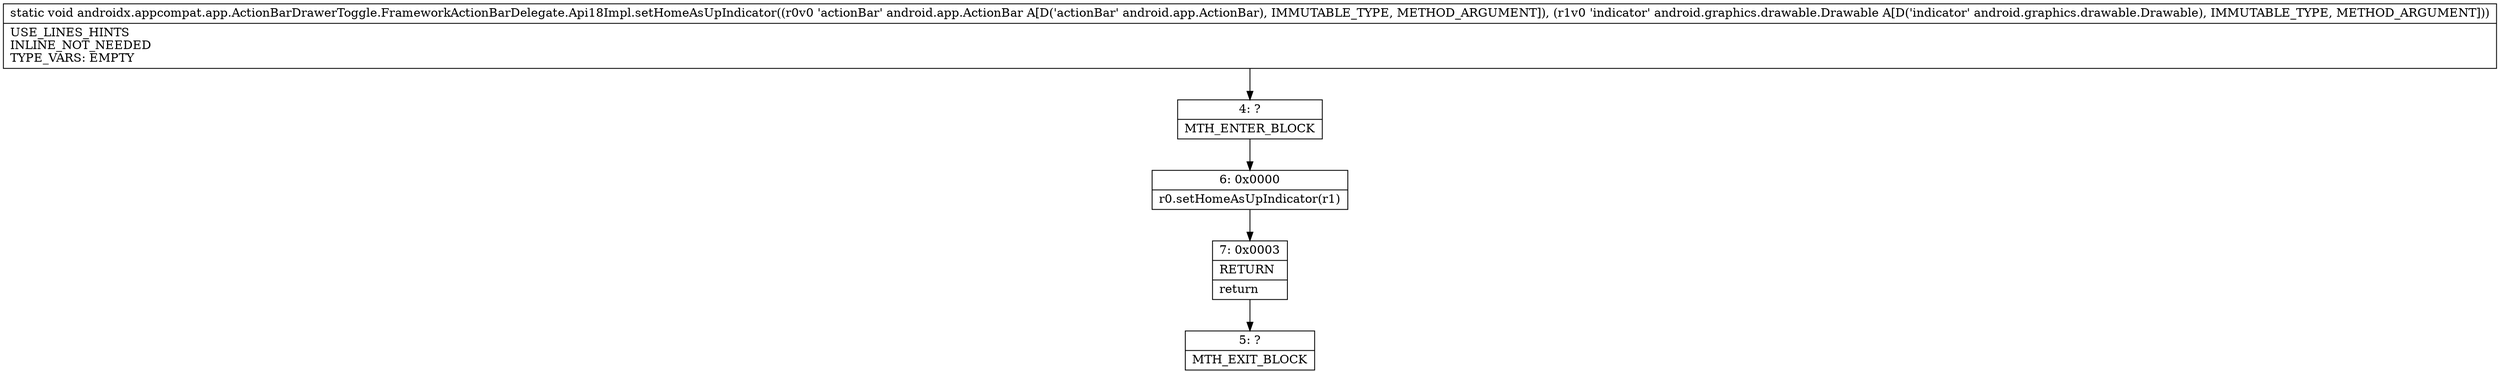 digraph "CFG forandroidx.appcompat.app.ActionBarDrawerToggle.FrameworkActionBarDelegate.Api18Impl.setHomeAsUpIndicator(Landroid\/app\/ActionBar;Landroid\/graphics\/drawable\/Drawable;)V" {
Node_4 [shape=record,label="{4\:\ ?|MTH_ENTER_BLOCK\l}"];
Node_6 [shape=record,label="{6\:\ 0x0000|r0.setHomeAsUpIndicator(r1)\l}"];
Node_7 [shape=record,label="{7\:\ 0x0003|RETURN\l|return\l}"];
Node_5 [shape=record,label="{5\:\ ?|MTH_EXIT_BLOCK\l}"];
MethodNode[shape=record,label="{static void androidx.appcompat.app.ActionBarDrawerToggle.FrameworkActionBarDelegate.Api18Impl.setHomeAsUpIndicator((r0v0 'actionBar' android.app.ActionBar A[D('actionBar' android.app.ActionBar), IMMUTABLE_TYPE, METHOD_ARGUMENT]), (r1v0 'indicator' android.graphics.drawable.Drawable A[D('indicator' android.graphics.drawable.Drawable), IMMUTABLE_TYPE, METHOD_ARGUMENT]))  | USE_LINES_HINTS\lINLINE_NOT_NEEDED\lTYPE_VARS: EMPTY\l}"];
MethodNode -> Node_4;Node_4 -> Node_6;
Node_6 -> Node_7;
Node_7 -> Node_5;
}

